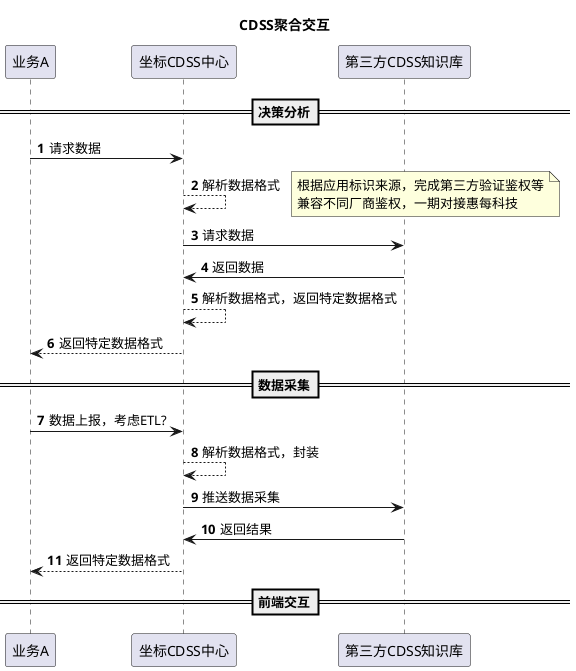 @startuml
'https://plantuml.com/sequence-diagram
title CDSS聚合交互
autonumber

==决策分析==
业务A -> 坐标CDSS中心: 请求数据
坐标CDSS中心 --> 坐标CDSS中心: 解析数据格式
note right
根据应用标识来源，完成第三方验证鉴权等
兼容不同厂商鉴权，一期对接惠每科技
end note
坐标CDSS中心 ->第三方CDSS知识库: 请求数据
第三方CDSS知识库 -> 坐标CDSS中心: 返回数据
坐标CDSS中心 --> 坐标CDSS中心: 解析数据格式，返回特定数据格式
坐标CDSS中心 --> 业务A: 返回特定数据格式

==数据采集==
业务A-> 坐标CDSS中心: 数据上报，考虑ETL?
坐标CDSS中心 --> 坐标CDSS中心: 解析数据格式，封装
坐标CDSS中心 ->第三方CDSS知识库: 推送数据采集
第三方CDSS知识库->坐标CDSS中心:返回结果
坐标CDSS中心 --> 业务A: 返回特定数据格式

==前端交互==



@enduml